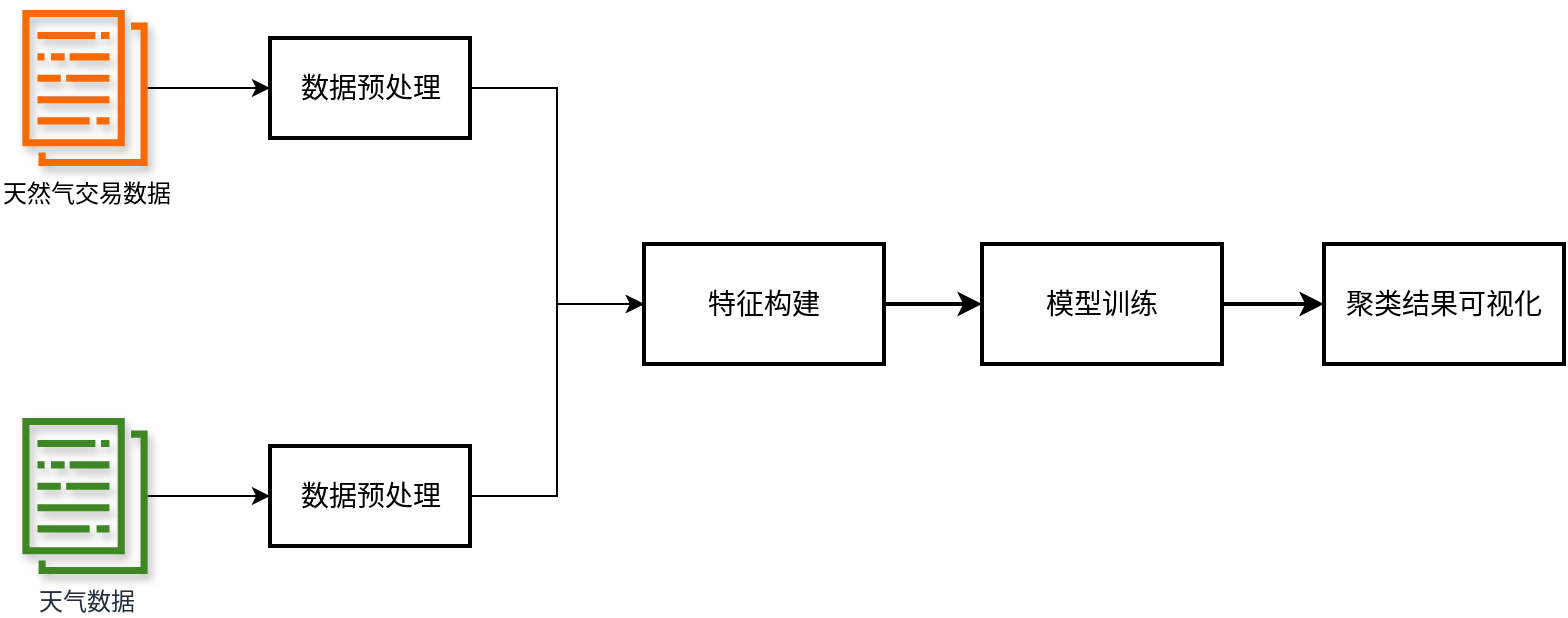 <mxfile version="16.5.6" type="device"><diagram id="2VlYLkq0CV3NYeP5_mi0" name="Page-1"><mxGraphModel dx="1550" dy="811" grid="1" gridSize="10" guides="1" tooltips="1" connect="1" arrows="1" fold="1" page="1" pageScale="1" pageWidth="827" pageHeight="1169" math="0" shadow="0"><root><mxCell id="0"/><mxCell id="1" parent="0"/><mxCell id="3gPxjpxi3BdHZzjtDQGU-13" style="edgeStyle=orthogonalEdgeStyle;rounded=0;orthogonalLoop=1;jettySize=auto;html=1;entryX=0;entryY=0.5;entryDx=0;entryDy=0;" edge="1" parent="1" source="3gPxjpxi3BdHZzjtDQGU-1" target="3gPxjpxi3BdHZzjtDQGU-4"><mxGeometry relative="1" as="geometry"/></mxCell><mxCell id="3gPxjpxi3BdHZzjtDQGU-1" value="天气数据" style="sketch=0;outlineConnect=0;fontColor=#232F3E;gradientColor=none;fillColor=#3F8624;strokeColor=none;dashed=0;verticalLabelPosition=bottom;verticalAlign=top;align=center;html=1;fontSize=12;fontStyle=0;aspect=fixed;pointerEvents=1;shape=mxgraph.aws4.data_set;shadow=1;" vertex="1" parent="1"><mxGeometry x="20" y="407" width="63" height="78" as="geometry"/></mxCell><mxCell id="3gPxjpxi3BdHZzjtDQGU-12" style="edgeStyle=orthogonalEdgeStyle;rounded=0;orthogonalLoop=1;jettySize=auto;html=1;" edge="1" parent="1" source="3gPxjpxi3BdHZzjtDQGU-2" target="3gPxjpxi3BdHZzjtDQGU-3"><mxGeometry relative="1" as="geometry"/></mxCell><mxCell id="3gPxjpxi3BdHZzjtDQGU-2" value="天然气交易数据" style="sketch=0;outlineConnect=0;fillColor=#fa6800;strokeColor=#C73500;dashed=0;verticalLabelPosition=bottom;verticalAlign=top;align=center;html=1;fontSize=12;fontStyle=0;aspect=fixed;pointerEvents=1;shape=mxgraph.aws4.data_set;fontColor=#000000;shadow=1;" vertex="1" parent="1"><mxGeometry x="20" y="203" width="63" height="78" as="geometry"/></mxCell><mxCell id="3gPxjpxi3BdHZzjtDQGU-18" style="edgeStyle=orthogonalEdgeStyle;rounded=0;orthogonalLoop=1;jettySize=auto;html=1;entryX=0;entryY=0.5;entryDx=0;entryDy=0;" edge="1" parent="1" source="3gPxjpxi3BdHZzjtDQGU-3" target="3gPxjpxi3BdHZzjtDQGU-8"><mxGeometry relative="1" as="geometry"/></mxCell><mxCell id="3gPxjpxi3BdHZzjtDQGU-3" value="&lt;font style=&quot;font-size: 14px&quot;&gt;数据预处理&lt;/font&gt;" style="html=1;dashed=0;whitespace=wrap;strokeWidth=2;" vertex="1" parent="1"><mxGeometry x="144" y="217" width="100" height="50" as="geometry"/></mxCell><mxCell id="3gPxjpxi3BdHZzjtDQGU-19" style="edgeStyle=orthogonalEdgeStyle;rounded=0;orthogonalLoop=1;jettySize=auto;html=1;entryX=0;entryY=0.5;entryDx=0;entryDy=0;" edge="1" parent="1" source="3gPxjpxi3BdHZzjtDQGU-4" target="3gPxjpxi3BdHZzjtDQGU-8"><mxGeometry relative="1" as="geometry"/></mxCell><mxCell id="3gPxjpxi3BdHZzjtDQGU-4" value="&lt;font style=&quot;font-size: 14px&quot;&gt;数据预处理&lt;/font&gt;" style="html=1;dashed=0;whitespace=wrap;strokeWidth=2;" vertex="1" parent="1"><mxGeometry x="144" y="421" width="100" height="50" as="geometry"/></mxCell><mxCell id="3gPxjpxi3BdHZzjtDQGU-15" value="" style="edgeStyle=orthogonalEdgeStyle;rounded=0;orthogonalLoop=1;jettySize=auto;html=1;fontSize=12;fillColor=default;dashed=0;strokeWidth=2;" edge="1" parent="1" source="3gPxjpxi3BdHZzjtDQGU-8" target="3gPxjpxi3BdHZzjtDQGU-14"><mxGeometry relative="1" as="geometry"/></mxCell><mxCell id="3gPxjpxi3BdHZzjtDQGU-8" value="&lt;font style=&quot;font-size: 14px&quot;&gt;特征构建&lt;/font&gt;" style="whiteSpace=wrap;html=1;strokeWidth=2;dashed=0;" vertex="1" parent="1"><mxGeometry x="331" y="320" width="120" height="60" as="geometry"/></mxCell><mxCell id="3gPxjpxi3BdHZzjtDQGU-17" value="" style="edgeStyle=orthogonalEdgeStyle;rounded=0;orthogonalLoop=1;jettySize=auto;html=1;fontSize=12;fillColor=default;dashed=0;strokeWidth=2;" edge="1" parent="1" source="3gPxjpxi3BdHZzjtDQGU-14" target="3gPxjpxi3BdHZzjtDQGU-16"><mxGeometry relative="1" as="geometry"/></mxCell><mxCell id="3gPxjpxi3BdHZzjtDQGU-14" value="&lt;font style=&quot;font-size: 14px&quot;&gt;模型训练&lt;/font&gt;" style="whiteSpace=wrap;html=1;strokeWidth=2;dashed=0;" vertex="1" parent="1"><mxGeometry x="500" y="320" width="120" height="60" as="geometry"/></mxCell><mxCell id="3gPxjpxi3BdHZzjtDQGU-16" value="&lt;font style=&quot;font-size: 14px&quot;&gt;聚类结果可视化&lt;/font&gt;" style="whiteSpace=wrap;html=1;strokeWidth=2;" vertex="1" parent="1"><mxGeometry x="671" y="320" width="120" height="60" as="geometry"/></mxCell></root></mxGraphModel></diagram></mxfile>
